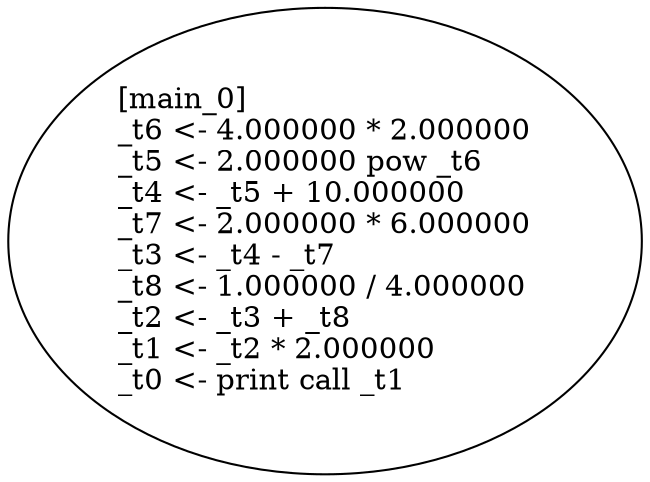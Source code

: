 digraph {
"00F80188" [label="[main_0]\l_t6 <- 4.000000 * 2.000000\l_t5 <- 2.000000 pow _t6\l_t4 <- _t5 + 10.000000\l_t7 <- 2.000000 * 6.000000\l_t3 <- _t4 - _t7\l_t8 <- 1.000000 / 4.000000\l_t2 <- _t3 + _t8\l_t1 <- _t2 * 2.000000\l_t0 <- print call _t1\l"]
}